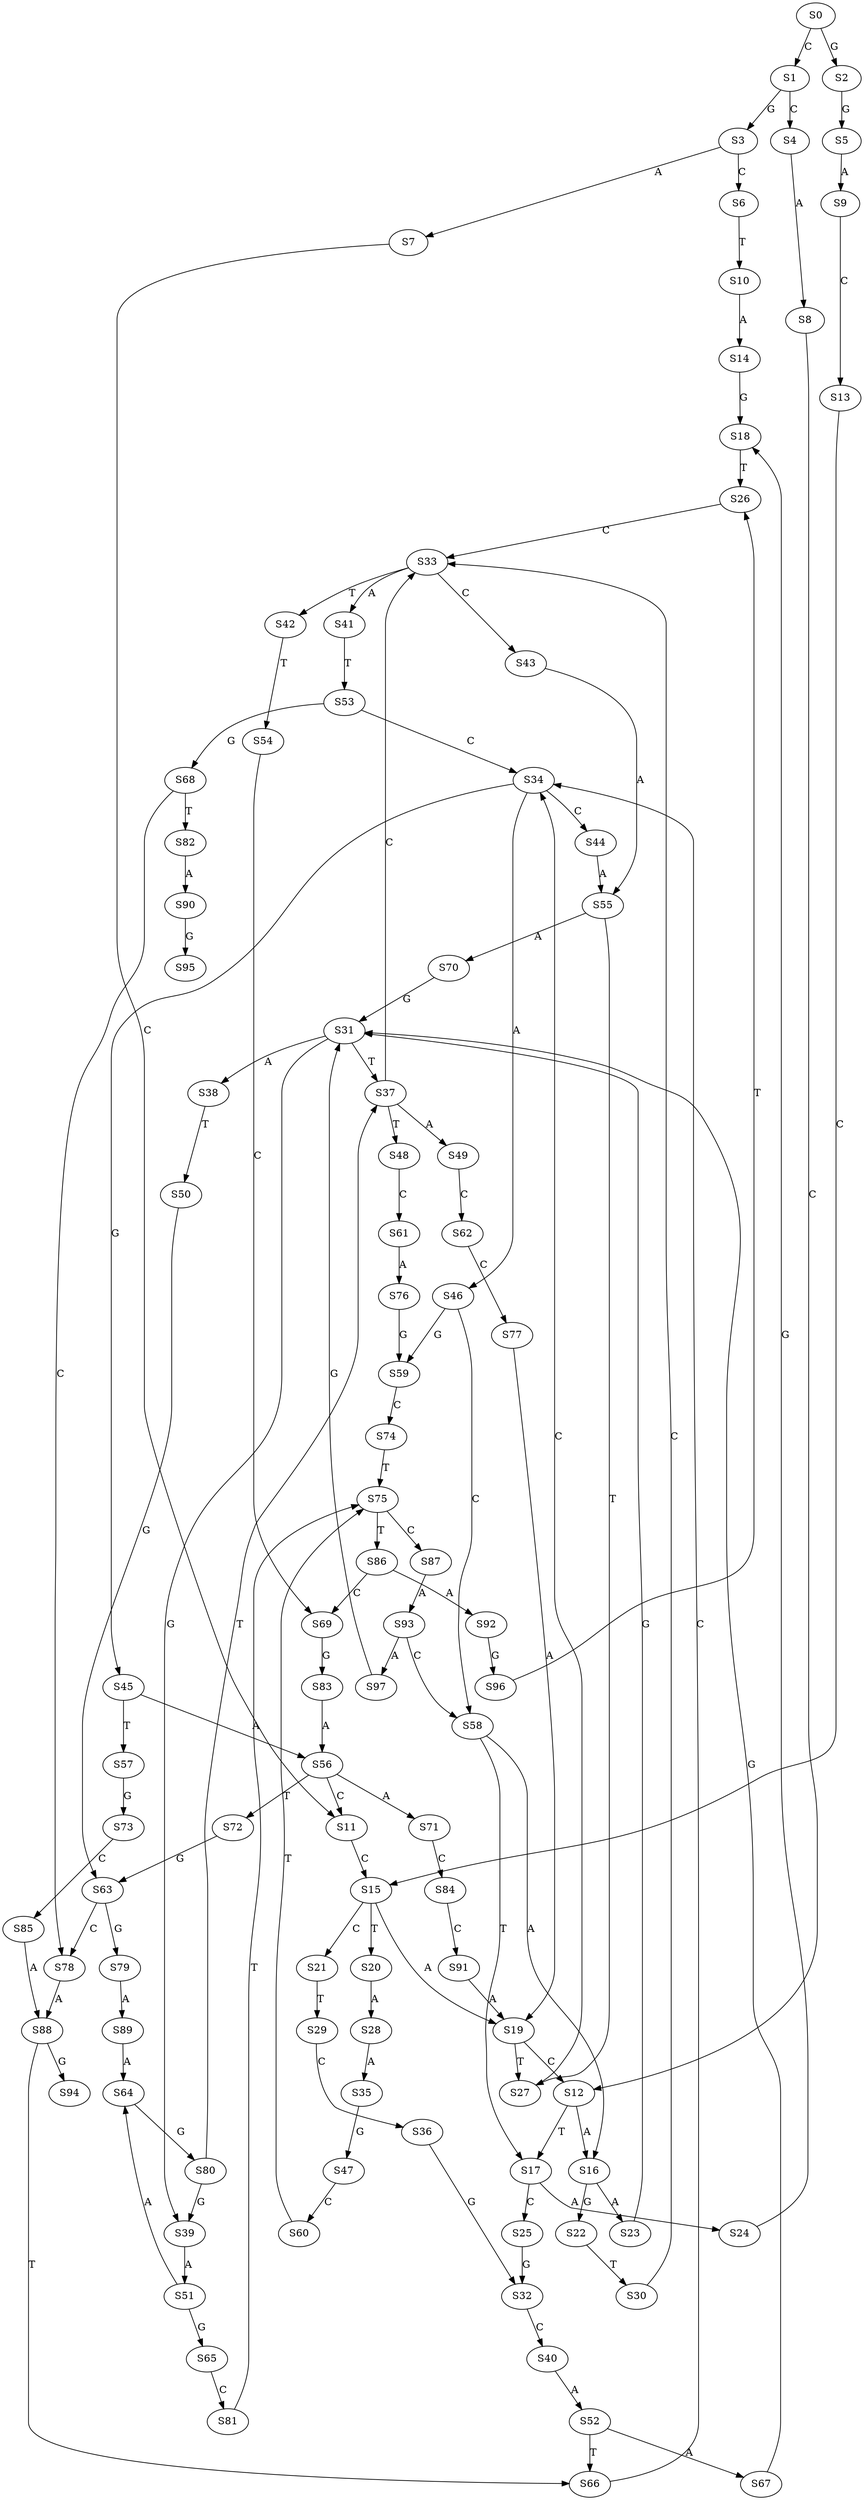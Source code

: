 strict digraph  {
	S0 -> S1 [ label = C ];
	S0 -> S2 [ label = G ];
	S1 -> S3 [ label = G ];
	S1 -> S4 [ label = C ];
	S2 -> S5 [ label = G ];
	S3 -> S6 [ label = C ];
	S3 -> S7 [ label = A ];
	S4 -> S8 [ label = A ];
	S5 -> S9 [ label = A ];
	S6 -> S10 [ label = T ];
	S7 -> S11 [ label = C ];
	S8 -> S12 [ label = C ];
	S9 -> S13 [ label = C ];
	S10 -> S14 [ label = A ];
	S11 -> S15 [ label = C ];
	S12 -> S16 [ label = A ];
	S12 -> S17 [ label = T ];
	S13 -> S15 [ label = C ];
	S14 -> S18 [ label = G ];
	S15 -> S19 [ label = A ];
	S15 -> S20 [ label = T ];
	S15 -> S21 [ label = C ];
	S16 -> S22 [ label = G ];
	S16 -> S23 [ label = A ];
	S17 -> S24 [ label = A ];
	S17 -> S25 [ label = C ];
	S18 -> S26 [ label = T ];
	S19 -> S27 [ label = T ];
	S19 -> S12 [ label = C ];
	S20 -> S28 [ label = A ];
	S21 -> S29 [ label = T ];
	S22 -> S30 [ label = T ];
	S23 -> S31 [ label = G ];
	S24 -> S18 [ label = G ];
	S25 -> S32 [ label = G ];
	S26 -> S33 [ label = C ];
	S27 -> S34 [ label = C ];
	S28 -> S35 [ label = A ];
	S29 -> S36 [ label = C ];
	S30 -> S33 [ label = C ];
	S31 -> S37 [ label = T ];
	S31 -> S38 [ label = A ];
	S31 -> S39 [ label = G ];
	S32 -> S40 [ label = C ];
	S33 -> S41 [ label = A ];
	S33 -> S42 [ label = T ];
	S33 -> S43 [ label = C ];
	S34 -> S44 [ label = C ];
	S34 -> S45 [ label = G ];
	S34 -> S46 [ label = A ];
	S35 -> S47 [ label = G ];
	S36 -> S32 [ label = G ];
	S37 -> S48 [ label = T ];
	S37 -> S49 [ label = A ];
	S37 -> S33 [ label = C ];
	S38 -> S50 [ label = T ];
	S39 -> S51 [ label = A ];
	S40 -> S52 [ label = A ];
	S41 -> S53 [ label = T ];
	S42 -> S54 [ label = T ];
	S43 -> S55 [ label = A ];
	S44 -> S55 [ label = A ];
	S45 -> S56 [ label = A ];
	S45 -> S57 [ label = T ];
	S46 -> S58 [ label = C ];
	S46 -> S59 [ label = G ];
	S47 -> S60 [ label = C ];
	S48 -> S61 [ label = C ];
	S49 -> S62 [ label = C ];
	S50 -> S63 [ label = G ];
	S51 -> S64 [ label = A ];
	S51 -> S65 [ label = G ];
	S52 -> S66 [ label = T ];
	S52 -> S67 [ label = A ];
	S53 -> S68 [ label = G ];
	S53 -> S34 [ label = C ];
	S54 -> S69 [ label = C ];
	S55 -> S70 [ label = A ];
	S55 -> S27 [ label = T ];
	S56 -> S71 [ label = A ];
	S56 -> S72 [ label = T ];
	S56 -> S11 [ label = C ];
	S57 -> S73 [ label = G ];
	S58 -> S17 [ label = T ];
	S58 -> S16 [ label = A ];
	S59 -> S74 [ label = C ];
	S60 -> S75 [ label = T ];
	S61 -> S76 [ label = A ];
	S62 -> S77 [ label = C ];
	S63 -> S78 [ label = C ];
	S63 -> S79 [ label = G ];
	S64 -> S80 [ label = G ];
	S65 -> S81 [ label = C ];
	S66 -> S34 [ label = C ];
	S67 -> S31 [ label = G ];
	S68 -> S78 [ label = C ];
	S68 -> S82 [ label = T ];
	S69 -> S83 [ label = G ];
	S70 -> S31 [ label = G ];
	S71 -> S84 [ label = C ];
	S72 -> S63 [ label = G ];
	S73 -> S85 [ label = C ];
	S74 -> S75 [ label = T ];
	S75 -> S86 [ label = T ];
	S75 -> S87 [ label = C ];
	S76 -> S59 [ label = G ];
	S77 -> S19 [ label = A ];
	S78 -> S88 [ label = A ];
	S79 -> S89 [ label = A ];
	S80 -> S37 [ label = T ];
	S80 -> S39 [ label = G ];
	S81 -> S75 [ label = T ];
	S82 -> S90 [ label = A ];
	S83 -> S56 [ label = A ];
	S84 -> S91 [ label = C ];
	S85 -> S88 [ label = A ];
	S86 -> S92 [ label = A ];
	S86 -> S69 [ label = C ];
	S87 -> S93 [ label = A ];
	S88 -> S94 [ label = G ];
	S88 -> S66 [ label = T ];
	S89 -> S64 [ label = A ];
	S90 -> S95 [ label = G ];
	S91 -> S19 [ label = A ];
	S92 -> S96 [ label = G ];
	S93 -> S97 [ label = A ];
	S93 -> S58 [ label = C ];
	S96 -> S26 [ label = T ];
	S97 -> S31 [ label = G ];
}
